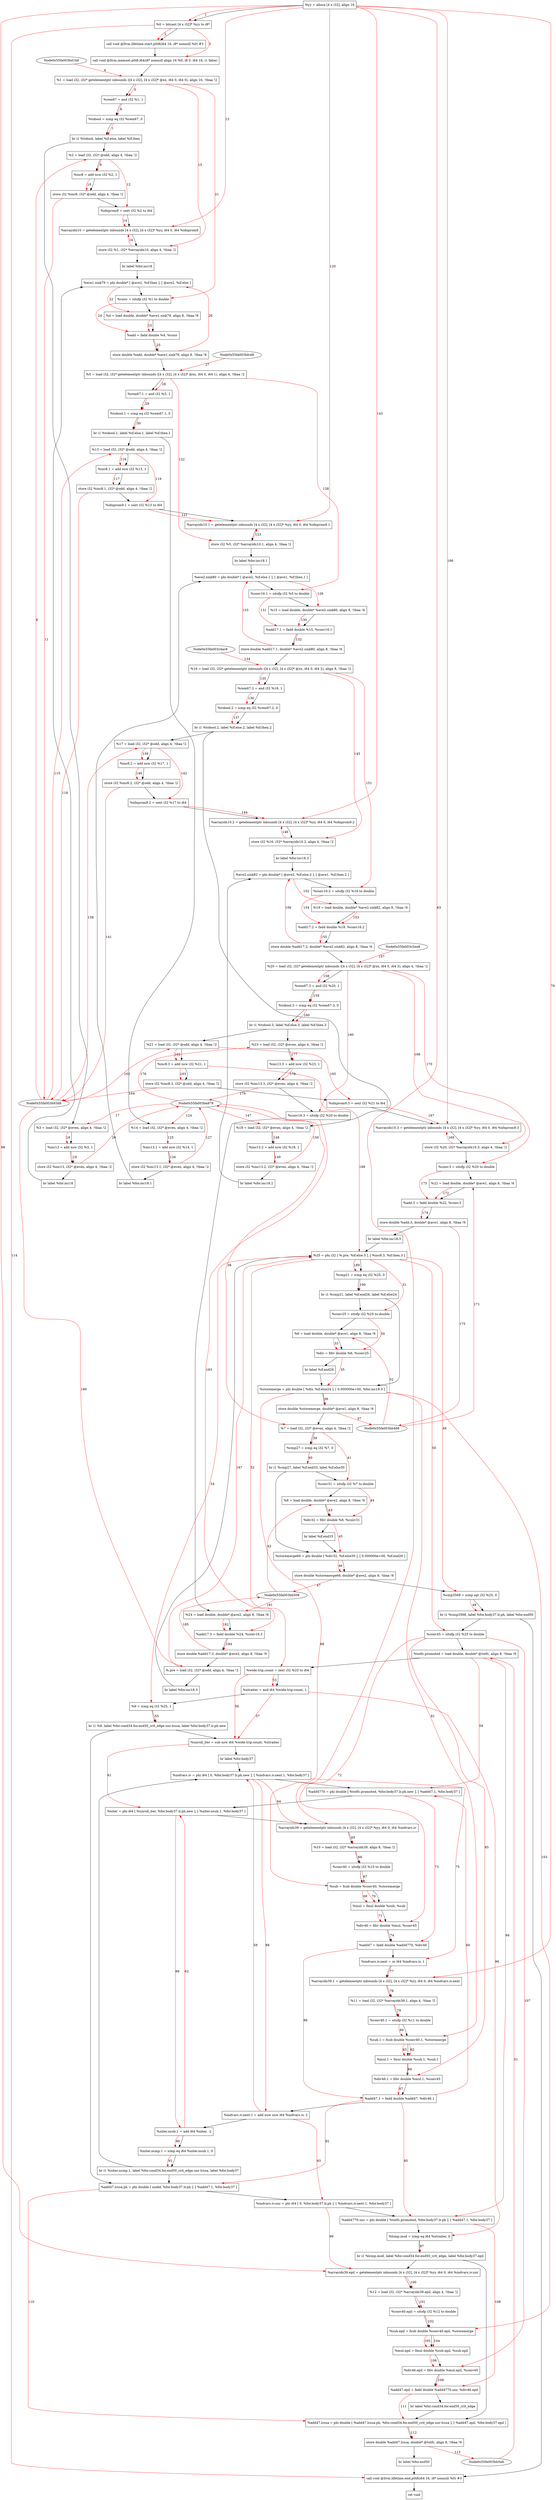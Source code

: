 digraph "CDFG for'func' function" {
	Node0x55fa003bc7c8[shape=record, label="  %yy = alloca [4 x i32], align 16"]
	Node0x55fa003bc878[shape=record, label="  %0 = bitcast [4 x i32]* %yy to i8*"]
	Node0x55fa003bccd8[shape=record, label="  call void @llvm.lifetime.start.p0i8(i64 16, i8* nonnull %0) #3"]
	Node0x55fa003bd0a8[shape=record, label="  call void @llvm.memset.p0i8.i64(i8* nonnull align 16 %0, i8 0, i64 16, i1 false)"]
	Node0x55fa003bd418[shape=record, label="  %1 = load i32, i32* getelementptr inbounds ([4 x i32], [4 x i32]* @xx, i64 0, i64 0), align 16, !tbaa !2"]
	Node0x55fa003be340[shape=record, label="  %rem67 = and i32 %1, 1"]
	Node0x55fa003be3b0[shape=record, label="  %tobool = icmp eq i32 %rem67, 0"]
	Node0x55fa0034e348[shape=record, label="  br i1 %tobool, label %if.else, label %if.then"]
	Node0x55fa003be568[shape=record, label="  %2 = load i32, i32* @odd, align 4, !tbaa !2"]
	Node0x55fa003bec20[shape=record, label="  %inc8 = add nsw i32 %2, 1"]
	Node0x55fa003bec90[shape=record, label="  store i32 %inc8, i32* @odd, align 4, !tbaa !2"]
	Node0x55fa003becf8[shape=record, label="  %idxprom9 = sext i32 %2 to i64"]
	Node0x55fa003bedb8[shape=record, label="  %arrayidx10 = getelementptr inbounds [4 x i32], [4 x i32]* %yy, i64 0, i64 %idxprom9"]
	Node0x55fa003bee70[shape=record, label="  store i32 %1, i32* %arrayidx10, align 4, !tbaa !2"]
	Node0x55fa003befb8[shape=record, label="  br label %for.inc18"]
	Node0x55fa003be498[shape=record, label="  %3 = load i32, i32* @even, align 4, !tbaa !2"]
	Node0x55fa003bf030[shape=record, label="  %inc13 = add nsw i32 %3, 1"]
	Node0x55fa003bf0c0[shape=record, label="  store i32 %inc13, i32* @even, align 4, !tbaa !2"]
	Node0x55fa003bf128[shape=record, label="  br label %for.inc18"]
	Node0x55fa003bf178[shape=record, label="  %ave1.sink79 = phi double* [ @ave1, %if.then ], [ @ave2, %if.else ]"]
	Node0x55fa003bef58[shape=record, label="  %conv = sitofp i32 %1 to double"]
	Node0x55fa003bf418[shape=record, label="  %4 = load double, double* %ave1.sink79, align 8, !tbaa !6"]
	Node0x55fa003bf580[shape=record, label="  %add = fadd double %4, %conv"]
	Node0x55fa003bf610[shape=record, label="  store double %add, double* %ave1.sink79, align 8, !tbaa !6"]
	Node0x55fa003bfd28[shape=record, label="  %5 = load i32, i32* getelementptr inbounds ([4 x i32], [4 x i32]* @xx, i64 0, i64 1), align 4, !tbaa !2"]
	Node0x55fa003bfda0[shape=record, label="  %rem67.1 = and i32 %5, 1"]
	Node0x55fa003bfe10[shape=record, label="  %tobool.1 = icmp eq i32 %rem67.1, 0"]
	Node0x55fa0034e588[shape=record, label="  br i1 %tobool.1, label %if.else.1, label %if.then.1"]
	Node0x55fa003c00d8[shape=record, label="  %conv25 = sitofp i32 %25 to double"]
	Node0x55fa003c01c8[shape=record, label="  %6 = load double, double* @ave1, align 8, !tbaa !6"]
	Node0x55fa003c0240[shape=record, label="  %div = fdiv double %6, %conv25"]
	Node0x55fa003c0398[shape=record, label="  br label %if.end26"]
	Node0x55fa003c0468[shape=record, label="  %storemerge = phi double [ %div, %if.else24 ], [ 0.000000e+00, %for.inc18.3 ]"]
	Node0x55fa003c0560[shape=record, label="  store double %storemerge, double* @ave1, align 8, !tbaa !6"]
	Node0x55fa003c05c8[shape=record, label="  %7 = load i32, i32* @even, align 4, !tbaa !2"]
	Node0x55fa003c0640[shape=record, label="  %cmp27 = icmp eq i32 %7, 0"]
	Node0x55fa003c0bc8[shape=record, label="  br i1 %cmp27, label %if.end33, label %if.else30"]
	Node0x55fa003c0b38[shape=record, label="  %conv31 = sitofp i32 %7 to double"]
	Node0x55fa003c0c48[shape=record, label="  %8 = load double, double* @ave2, align 8, !tbaa !6"]
	Node0x55fa003c0d50[shape=record, label="  %div32 = fdiv double %8, %conv31"]
	Node0x55fa003c0dc8[shape=record, label="  br label %if.end33"]
	Node0x55fa003bf508[shape=record, label="  %storemerge66 = phi double [ %div32, %if.else30 ], [ 0.000000e+00, %if.end26 ]"]
	Node0x55fa003c0ec0[shape=record, label="  store double %storemerge66, double* @ave2, align 8, !tbaa !6"]
	Node0x55fa003c0f40[shape=record, label="  %cmp3568 = icmp sgt i32 %25, 0"]
	Node0x55fa003c1168[shape=record, label="  br i1 %cmp3568, label %for.body37.lr.ph, label %for.end50"]
	Node0x55fa003c0a58[shape=record, label="  %conv45 = sitofp i32 %25 to double"]
	Node0x55fa003c1228[shape=record, label="  %totfc.promoted = load double, double* @totfc, align 8, !tbaa !6"]
	Node0x55fa003c1288[shape=record, label="  %wide.trip.count = zext i32 %25 to i64"]
	Node0x55fa003c1b70[shape=record, label="  %xtraiter = and i64 %wide.trip.count, 1"]
	Node0x55fa003c1be0[shape=record, label="  %9 = icmp eq i32 %25, 1"]
	Node0x55fa003c1f18[shape=record, label="  br i1 %9, label %for.cond34.for.end50_crit_edge.unr-lcssa, label %for.body37.lr.ph.new"]
	Node0x55fa003c1f90[shape=record, label="  %unroll_iter = sub nsw i64 %wide.trip.count, %xtraiter"]
	Node0x55fa003c2068[shape=record, label="  br label %for.body37"]
	Node0x55fa003c2118[shape=record, label="  %indvars.iv = phi i64 [ 0, %for.body37.lr.ph.new ], [ %indvars.iv.next.1, %for.body37 ]"]
	Node0x55fa003c2298[shape=record, label="  %add4770 = phi double [ %totfc.promoted, %for.body37.lr.ph.new ], [ %add47.1, %for.body37 ]"]
	Node0x55fa003c23e8[shape=record, label="  %niter = phi i64 [ %unroll_iter, %for.body37.lr.ph.new ], [ %niter.nsub.1, %for.body37 ]"]
	Node0x55fa003c24e8[shape=record, label="  %arrayidx39 = getelementptr inbounds [4 x i32], [4 x i32]* %yy, i64 0, i64 %indvars.iv"]
	Node0x55fa003c2588[shape=record, label="  %10 = load i32, i32* %arrayidx39, align 8, !tbaa !2"]
	Node0x55fa003c25e8[shape=record, label="  %conv40 = sitofp i32 %10 to double"]
	Node0x55fa003c2680[shape=record, label="  %sub = fsub double %conv40, %storemerge"]
	Node0x55fa003c2710[shape=record, label="  %mul = fmul double %sub, %sub"]
	Node0x55fa003c27a0[shape=record, label="  %div46 = fdiv double %mul, %conv45"]
	Node0x55fa003c2e50[shape=record, label="  %add47 = fadd double %add4770, %div46"]
	Node0x55fa003c2ee0[shape=record, label="  %indvars.iv.next = or i64 %indvars.iv, 1"]
	Node0x55fa003c2fc8[shape=record, label="  %arrayidx39.1 = getelementptr inbounds [4 x i32], [4 x i32]* %yy, i64 0, i64 %indvars.iv.next"]
	Node0x55fa003c3038[shape=record, label="  %11 = load i32, i32* %arrayidx39.1, align 4, !tbaa !2"]
	Node0x55fa003c3098[shape=record, label="  %conv40.1 = sitofp i32 %11 to double"]
	Node0x55fa003c3140[shape=record, label="  %sub.1 = fsub double %conv40.1, %storemerge"]
	Node0x55fa003c31d0[shape=record, label="  %mul.1 = fmul double %sub.1, %sub.1"]
	Node0x55fa003c3260[shape=record, label="  %div46.1 = fdiv double %mul.1, %conv45"]
	Node0x55fa003c32f0[shape=record, label="  %add47.1 = fadd double %add47, %div46.1"]
	Node0x55fa003c3390[shape=record, label="  %indvars.iv.next.1 = add nuw nsw i64 %indvars.iv, 2"]
	Node0x55fa003c3400[shape=record, label="  %niter.nsub.1 = add i64 %niter, -2"]
	Node0x55fa003c3470[shape=record, label="  %niter.ncmp.1 = icmp eq i64 %niter.nsub.1, 0"]
	Node0x55fa003c3538[shape=record, label="  br i1 %niter.ncmp.1, label %for.cond34.for.end50_crit_edge.unr-lcssa, label %for.body37"]
	Node0x55fa003c35b8[shape=record, label="  %add47.lcssa.ph = phi double [ undef, %for.body37.lr.ph ], [ %add47.1, %for.body37 ]"]
	Node0x55fa003c3688[shape=record, label="  %indvars.iv.unr = phi i64 [ 0, %for.body37.lr.ph ], [ %indvars.iv.next.1, %for.body37 ]"]
	Node0x55fa003c3758[shape=record, label="  %add4770.unr = phi double [ %totfc.promoted, %for.body37.lr.ph ], [ %add47.1, %for.body37 ]"]
	Node0x55fa003c3820[shape=record, label="  %lcmp.mod = icmp eq i64 %xtraiter, 0"]
	Node0x55fa003c39a8[shape=record, label="  br i1 %lcmp.mod, label %for.cond34.for.end50_crit_edge, label %for.body37.epil"]
	Node0x55fa003c3a68[shape=record, label="  %arrayidx39.epil = getelementptr inbounds [4 x i32], [4 x i32]* %yy, i64 0, i64 %indvars.iv.unr"]
	Node0x55fa003c2398[shape=record, label="  %12 = load i32, i32* %arrayidx39.epil, align 4, !tbaa !2"]
	Node0x55fa003c1e68[shape=record, label="  %conv40.epil = sitofp i32 %12 to double"]
	Node0x55fa003c3b20[shape=record, label="  %sub.epil = fsub double %conv40.epil, %storemerge"]
	Node0x55fa003c3bc0[shape=record, label="  %mul.epil = fmul double %sub.epil, %sub.epil"]
	Node0x55fa003c3c60[shape=record, label="  %div46.epil = fdiv double %mul.epil, %conv45"]
	Node0x55fa003c3d00[shape=record, label="  %add47.epil = fadd double %add4770.unr, %div46.epil"]
	Node0x55fa003c2248[shape=record, label="  br label %for.cond34.for.end50_crit_edge"]
	Node0x55fa003c3dd8[shape=record, label="  %add47.lcssa = phi double [ %add47.lcssa.ph, %for.cond34.for.end50_crit_edge.unr-lcssa ], [ %add47.epil, %for.body37.epil ]"]
	Node0x55fa003c3ea0[shape=record, label="  store double %add47.lcssa, double* @totfc, align 8, !tbaa !6"]
	Node0x55fa003c1d18[shape=record, label="  br label %for.end50"]
	Node0x55fa003c41f8[shape=record, label="  call void @llvm.lifetime.end.p0i8(i64 16, i8* nonnull %0) #3"]
	Node0x55fa003c1c20[shape=record, label="  ret void"]
	Node0x55fa003bfff8[shape=record, label="  %13 = load i32, i32* @odd, align 4, !tbaa !2"]
	Node0x55fa003c42d0[shape=record, label="  %inc8.1 = add nsw i32 %13, 1"]
	Node0x55fa003c4340[shape=record, label="  store i32 %inc8.1, i32* @odd, align 4, !tbaa !2"]
	Node0x55fa003c43a8[shape=record, label="  %idxprom9.1 = sext i32 %13 to i64"]
	Node0x55fa003c4438[shape=record, label="  %arrayidx10.1 = getelementptr inbounds [4 x i32], [4 x i32]* %yy, i64 0, i64 %idxprom9.1"]
	Node0x55fa003c44f0[shape=record, label="  store i32 %5, i32* %arrayidx10.1, align 4, !tbaa !2"]
	Node0x55fa003c4638[shape=record, label="  br label %for.inc18.1"]
	Node0x55fa003bff18[shape=record, label="  %14 = load i32, i32* @even, align 4, !tbaa !2"]
	Node0x55fa003c46b0[shape=record, label="  %inc13.1 = add nsw i32 %14, 1"]
	Node0x55fa003c4740[shape=record, label="  store i32 %inc13.1, i32* @even, align 4, !tbaa !2"]
	Node0x55fa003c47a8[shape=record, label="  br label %for.inc18.1"]
	Node0x55fa003c47f8[shape=record, label="  %ave2.sink80 = phi double* [ @ave2, %if.else.1 ], [ @ave1, %if.then.1 ]"]
	Node0x55fa003c45d8[shape=record, label="  %conv16.1 = sitofp i32 %5 to double"]
	Node0x55fa003c4908[shape=record, label="  %15 = load double, double* %ave2.sink80, align 8, !tbaa !6"]
	Node0x55fa003c4980[shape=record, label="  %add17.1 = fadd double %15, %conv16.1"]
	Node0x55fa003c4a10[shape=record, label="  store double %add17.1, double* %ave2.sink80, align 8, !tbaa !6"]
	Node0x55fa003c4b18[shape=record, label="  %16 = load i32, i32* getelementptr inbounds ([4 x i32], [4 x i32]* @xx, i64 0, i64 2), align 8, !tbaa !2"]
	Node0x55fa003c4b90[shape=record, label="  %rem67.2 = and i32 %16, 1"]
	Node0x55fa003c4c00[shape=record, label="  %tobool.2 = icmp eq i32 %rem67.2, 0"]
	Node0x55fa003c0cd8[shape=record, label="  br i1 %tobool.2, label %if.else.2, label %if.then.2"]
	Node0x55fa003c1478[shape=record, label="  %17 = load i32, i32* @odd, align 4, !tbaa !2"]
	Node0x55fa003c14f0[shape=record, label="  %inc8.2 = add nsw i32 %17, 1"]
	Node0x55fa003c1580[shape=record, label="  store i32 %inc8.2, i32* @odd, align 4, !tbaa !2"]
	Node0x55fa003c15e8[shape=record, label="  %idxprom9.2 = sext i32 %17 to i64"]
	Node0x55fa003c16a8[shape=record, label="  %arrayidx10.2 = getelementptr inbounds [4 x i32], [4 x i32]* %yy, i64 0, i64 %idxprom9.2"]
	Node0x55fa003c1760[shape=record, label="  store i32 %16, i32* %arrayidx10.2, align 4, !tbaa !2"]
	Node0x55fa003c18a8[shape=record, label="  br label %for.inc18.2"]
	Node0x55fa003c1398[shape=record, label="  %18 = load i32, i32* @even, align 4, !tbaa !2"]
	Node0x55fa003c1920[shape=record, label="  %inc13.2 = add nsw i32 %18, 1"]
	Node0x55fa003c19b0[shape=record, label="  store i32 %inc13.2, i32* @even, align 4, !tbaa !2"]
	Node0x55fa003c1a18[shape=record, label="  br label %for.inc18.2"]
	Node0x55fa003c1a68[shape=record, label="  %ave2.sink82 = phi double* [ @ave2, %if.else.2 ], [ @ave1, %if.then.2 ]"]
	Node0x55fa003c1848[shape=record, label="  %conv16.2 = sitofp i32 %16 to double"]
	Node0x55fa003c5cf8[shape=record, label="  %19 = load double, double* %ave2.sink82, align 8, !tbaa !6"]
	Node0x55fa003c5d70[shape=record, label="  %add17.2 = fadd double %19, %conv16.2"]
	Node0x55fa003c5e00[shape=record, label="  store double %add17.2, double* %ave2.sink82, align 8, !tbaa !6"]
	Node0x55fa003c5f38[shape=record, label="  %20 = load i32, i32* getelementptr inbounds ([4 x i32], [4 x i32]* @xx, i64 0, i64 3), align 4, !tbaa !2"]
	Node0x55fa003c5fb0[shape=record, label="  %rem67.3 = and i32 %20, 1"]
	Node0x55fa003c6020[shape=record, label="  %tobool.3 = icmp eq i32 %rem67.3, 0"]
	Node0x55fa003c28a8[shape=record, label="  br i1 %tobool.3, label %if.else.3, label %if.then.3"]
	Node0x55fa003c2818[shape=record, label="  %21 = load i32, i32* @odd, align 4, !tbaa !2"]
	Node0x55fa003c2920[shape=record, label="  %inc8.3 = add nsw i32 %21, 1"]
	Node0x55fa003c29b0[shape=record, label="  store i32 %inc8.3, i32* @odd, align 4, !tbaa !2"]
	Node0x55fa003c2a18[shape=record, label="  %idxprom9.3 = sext i32 %21 to i64"]
	Node0x55fa003c2ad8[shape=record, label="  %arrayidx10.3 = getelementptr inbounds [4 x i32], [4 x i32]* %yy, i64 0, i64 %idxprom9.3"]
	Node0x55fa003c2b90[shape=record, label="  store i32 %20, i32* %arrayidx10.3, align 4, !tbaa !2"]
	Node0x55fa003c2bf8[shape=record, label="  %conv.3 = sitofp i32 %20 to double"]
	Node0x55fa003c2c78[shape=record, label="  %22 = load double, double* @ave1, align 8, !tbaa !6"]
	Node0x55fa003c2cf0[shape=record, label="  %add.3 = fadd double %22, %conv.3"]
	Node0x55fa003c2d80[shape=record, label="  store double %add.3, double* @ave1, align 8, !tbaa !6"]
	Node0x55fa003c6e28[shape=record, label="  br label %for.inc18.3"]
	Node0x55fa003c6128[shape=record, label="  %23 = load i32, i32* @even, align 4, !tbaa !2"]
	Node0x55fa003c6ea0[shape=record, label="  %inc13.3 = add nsw i32 %23, 1"]
	Node0x55fa003c6f10[shape=record, label="  store i32 %inc13.3, i32* @even, align 4, !tbaa !2"]
	Node0x55fa003c6f78[shape=record, label="  %conv16.3 = sitofp i32 %20 to double"]
	Node0x55fa003c6fd8[shape=record, label="  %24 = load double, double* @ave2, align 8, !tbaa !6"]
	Node0x55fa003c7050[shape=record, label="  %add17.3 = fadd double %24, %conv16.3"]
	Node0x55fa003c70e0[shape=record, label="  store double %add17.3, double* @ave2, align 8, !tbaa !6"]
	Node0x55fa003c7148[shape=record, label="  %.pre = load i32, i32* @odd, align 4, !tbaa !2"]
	Node0x55fa003c71c8[shape=record, label="  br label %for.inc18.3"]
	Node0x55fa003c7218[shape=record, label="  %25 = phi i32 [ %.pre, %if.else.3 ], [ %inc8.3, %if.then.3 ]"]
	Node0x55fa003c72e0[shape=record, label="  %cmp21 = icmp eq i32 %25, 0"]
	Node0x55fa003c7388[shape=record, label="  br i1 %cmp21, label %if.end26, label %if.else24"]
	Node0x55fa003bc7c8 -> Node0x55fa003bc878
	Node0x55fa003bc878 -> Node0x55fa003bccd8
	Node0x55fa003bccd8 -> Node0x55fa003bd0a8
	Node0x55fa003bd0a8 -> Node0x55fa003bd418
	Node0x55fa003bd418 -> Node0x55fa003be340
	Node0x55fa003be340 -> Node0x55fa003be3b0
	Node0x55fa003be3b0 -> Node0x55fa0034e348
	Node0x55fa0034e348 -> Node0x55fa003be498
	Node0x55fa0034e348 -> Node0x55fa003be568
	Node0x55fa003be568 -> Node0x55fa003bec20
	Node0x55fa003bec20 -> Node0x55fa003bec90
	Node0x55fa003bec90 -> Node0x55fa003becf8
	Node0x55fa003becf8 -> Node0x55fa003bedb8
	Node0x55fa003bedb8 -> Node0x55fa003bee70
	Node0x55fa003bee70 -> Node0x55fa003befb8
	Node0x55fa003befb8 -> Node0x55fa003bf178
	Node0x55fa003be498 -> Node0x55fa003bf030
	Node0x55fa003bf030 -> Node0x55fa003bf0c0
	Node0x55fa003bf0c0 -> Node0x55fa003bf128
	Node0x55fa003bf128 -> Node0x55fa003bf178
	Node0x55fa003bf178 -> Node0x55fa003bef58
	Node0x55fa003bef58 -> Node0x55fa003bf418
	Node0x55fa003bf418 -> Node0x55fa003bf580
	Node0x55fa003bf580 -> Node0x55fa003bf610
	Node0x55fa003bf610 -> Node0x55fa003bfd28
	Node0x55fa003bfd28 -> Node0x55fa003bfda0
	Node0x55fa003bfda0 -> Node0x55fa003bfe10
	Node0x55fa003bfe10 -> Node0x55fa0034e588
	Node0x55fa0034e588 -> Node0x55fa003bff18
	Node0x55fa0034e588 -> Node0x55fa003bfff8
	Node0x55fa003c00d8 -> Node0x55fa003c01c8
	Node0x55fa003c01c8 -> Node0x55fa003c0240
	Node0x55fa003c0240 -> Node0x55fa003c0398
	Node0x55fa003c0398 -> Node0x55fa003c0468
	Node0x55fa003c0468 -> Node0x55fa003c0560
	Node0x55fa003c0560 -> Node0x55fa003c05c8
	Node0x55fa003c05c8 -> Node0x55fa003c0640
	Node0x55fa003c0640 -> Node0x55fa003c0bc8
	Node0x55fa003c0bc8 -> Node0x55fa003bf508
	Node0x55fa003c0bc8 -> Node0x55fa003c0b38
	Node0x55fa003c0b38 -> Node0x55fa003c0c48
	Node0x55fa003c0c48 -> Node0x55fa003c0d50
	Node0x55fa003c0d50 -> Node0x55fa003c0dc8
	Node0x55fa003c0dc8 -> Node0x55fa003bf508
	Node0x55fa003bf508 -> Node0x55fa003c0ec0
	Node0x55fa003c0ec0 -> Node0x55fa003c0f40
	Node0x55fa003c0f40 -> Node0x55fa003c1168
	Node0x55fa003c1168 -> Node0x55fa003c0a58
	Node0x55fa003c1168 -> Node0x55fa003c41f8
	Node0x55fa003c0a58 -> Node0x55fa003c1228
	Node0x55fa003c1228 -> Node0x55fa003c1288
	Node0x55fa003c1288 -> Node0x55fa003c1b70
	Node0x55fa003c1b70 -> Node0x55fa003c1be0
	Node0x55fa003c1be0 -> Node0x55fa003c1f18
	Node0x55fa003c1f18 -> Node0x55fa003c35b8
	Node0x55fa003c1f18 -> Node0x55fa003c1f90
	Node0x55fa003c1f90 -> Node0x55fa003c2068
	Node0x55fa003c2068 -> Node0x55fa003c2118
	Node0x55fa003c2118 -> Node0x55fa003c2298
	Node0x55fa003c2298 -> Node0x55fa003c23e8
	Node0x55fa003c23e8 -> Node0x55fa003c24e8
	Node0x55fa003c24e8 -> Node0x55fa003c2588
	Node0x55fa003c2588 -> Node0x55fa003c25e8
	Node0x55fa003c25e8 -> Node0x55fa003c2680
	Node0x55fa003c2680 -> Node0x55fa003c2710
	Node0x55fa003c2710 -> Node0x55fa003c27a0
	Node0x55fa003c27a0 -> Node0x55fa003c2e50
	Node0x55fa003c2e50 -> Node0x55fa003c2ee0
	Node0x55fa003c2ee0 -> Node0x55fa003c2fc8
	Node0x55fa003c2fc8 -> Node0x55fa003c3038
	Node0x55fa003c3038 -> Node0x55fa003c3098
	Node0x55fa003c3098 -> Node0x55fa003c3140
	Node0x55fa003c3140 -> Node0x55fa003c31d0
	Node0x55fa003c31d0 -> Node0x55fa003c3260
	Node0x55fa003c3260 -> Node0x55fa003c32f0
	Node0x55fa003c32f0 -> Node0x55fa003c3390
	Node0x55fa003c3390 -> Node0x55fa003c3400
	Node0x55fa003c3400 -> Node0x55fa003c3470
	Node0x55fa003c3470 -> Node0x55fa003c3538
	Node0x55fa003c3538 -> Node0x55fa003c35b8
	Node0x55fa003c3538 -> Node0x55fa003c2118
	Node0x55fa003c35b8 -> Node0x55fa003c3688
	Node0x55fa003c3688 -> Node0x55fa003c3758
	Node0x55fa003c3758 -> Node0x55fa003c3820
	Node0x55fa003c3820 -> Node0x55fa003c39a8
	Node0x55fa003c39a8 -> Node0x55fa003c3dd8
	Node0x55fa003c39a8 -> Node0x55fa003c3a68
	Node0x55fa003c3a68 -> Node0x55fa003c2398
	Node0x55fa003c2398 -> Node0x55fa003c1e68
	Node0x55fa003c1e68 -> Node0x55fa003c3b20
	Node0x55fa003c3b20 -> Node0x55fa003c3bc0
	Node0x55fa003c3bc0 -> Node0x55fa003c3c60
	Node0x55fa003c3c60 -> Node0x55fa003c3d00
	Node0x55fa003c3d00 -> Node0x55fa003c2248
	Node0x55fa003c2248 -> Node0x55fa003c3dd8
	Node0x55fa003c3dd8 -> Node0x55fa003c3ea0
	Node0x55fa003c3ea0 -> Node0x55fa003c1d18
	Node0x55fa003c1d18 -> Node0x55fa003c41f8
	Node0x55fa003c41f8 -> Node0x55fa003c1c20
	Node0x55fa003bfff8 -> Node0x55fa003c42d0
	Node0x55fa003c42d0 -> Node0x55fa003c4340
	Node0x55fa003c4340 -> Node0x55fa003c43a8
	Node0x55fa003c43a8 -> Node0x55fa003c4438
	Node0x55fa003c4438 -> Node0x55fa003c44f0
	Node0x55fa003c44f0 -> Node0x55fa003c4638
	Node0x55fa003c4638 -> Node0x55fa003c47f8
	Node0x55fa003bff18 -> Node0x55fa003c46b0
	Node0x55fa003c46b0 -> Node0x55fa003c4740
	Node0x55fa003c4740 -> Node0x55fa003c47a8
	Node0x55fa003c47a8 -> Node0x55fa003c47f8
	Node0x55fa003c47f8 -> Node0x55fa003c45d8
	Node0x55fa003c45d8 -> Node0x55fa003c4908
	Node0x55fa003c4908 -> Node0x55fa003c4980
	Node0x55fa003c4980 -> Node0x55fa003c4a10
	Node0x55fa003c4a10 -> Node0x55fa003c4b18
	Node0x55fa003c4b18 -> Node0x55fa003c4b90
	Node0x55fa003c4b90 -> Node0x55fa003c4c00
	Node0x55fa003c4c00 -> Node0x55fa003c0cd8
	Node0x55fa003c0cd8 -> Node0x55fa003c1398
	Node0x55fa003c0cd8 -> Node0x55fa003c1478
	Node0x55fa003c1478 -> Node0x55fa003c14f0
	Node0x55fa003c14f0 -> Node0x55fa003c1580
	Node0x55fa003c1580 -> Node0x55fa003c15e8
	Node0x55fa003c15e8 -> Node0x55fa003c16a8
	Node0x55fa003c16a8 -> Node0x55fa003c1760
	Node0x55fa003c1760 -> Node0x55fa003c18a8
	Node0x55fa003c18a8 -> Node0x55fa003c1a68
	Node0x55fa003c1398 -> Node0x55fa003c1920
	Node0x55fa003c1920 -> Node0x55fa003c19b0
	Node0x55fa003c19b0 -> Node0x55fa003c1a18
	Node0x55fa003c1a18 -> Node0x55fa003c1a68
	Node0x55fa003c1a68 -> Node0x55fa003c1848
	Node0x55fa003c1848 -> Node0x55fa003c5cf8
	Node0x55fa003c5cf8 -> Node0x55fa003c5d70
	Node0x55fa003c5d70 -> Node0x55fa003c5e00
	Node0x55fa003c5e00 -> Node0x55fa003c5f38
	Node0x55fa003c5f38 -> Node0x55fa003c5fb0
	Node0x55fa003c5fb0 -> Node0x55fa003c6020
	Node0x55fa003c6020 -> Node0x55fa003c28a8
	Node0x55fa003c28a8 -> Node0x55fa003c6128
	Node0x55fa003c28a8 -> Node0x55fa003c2818
	Node0x55fa003c2818 -> Node0x55fa003c2920
	Node0x55fa003c2920 -> Node0x55fa003c29b0
	Node0x55fa003c29b0 -> Node0x55fa003c2a18
	Node0x55fa003c2a18 -> Node0x55fa003c2ad8
	Node0x55fa003c2ad8 -> Node0x55fa003c2b90
	Node0x55fa003c2b90 -> Node0x55fa003c2bf8
	Node0x55fa003c2bf8 -> Node0x55fa003c2c78
	Node0x55fa003c2c78 -> Node0x55fa003c2cf0
	Node0x55fa003c2cf0 -> Node0x55fa003c2d80
	Node0x55fa003c2d80 -> Node0x55fa003c6e28
	Node0x55fa003c6e28 -> Node0x55fa003c7218
	Node0x55fa003c6128 -> Node0x55fa003c6ea0
	Node0x55fa003c6ea0 -> Node0x55fa003c6f10
	Node0x55fa003c6f10 -> Node0x55fa003c6f78
	Node0x55fa003c6f78 -> Node0x55fa003c6fd8
	Node0x55fa003c6fd8 -> Node0x55fa003c7050
	Node0x55fa003c7050 -> Node0x55fa003c70e0
	Node0x55fa003c70e0 -> Node0x55fa003c7148
	Node0x55fa003c7148 -> Node0x55fa003c71c8
	Node0x55fa003c71c8 -> Node0x55fa003c7218
	Node0x55fa003c7218 -> Node0x55fa003c72e0
	Node0x55fa003c72e0 -> Node0x55fa003c7388
	Node0x55fa003c7388 -> Node0x55fa003c0468
	Node0x55fa003c7388 -> Node0x55fa003c00d8
edge [color=red]
	Node0x55fa003bc7c8 -> Node0x55fa003bc878[label="1"]
	Node0x55fa003bc878 -> Node0x55fa003bccd8[label="2"]
	Node0x55fa003bc878 -> Node0x55fa003bd0a8[label="3"]
	Node0x55fa003bd1b8 -> Node0x55fa003bd418[label="4"]
	Node0x55fa003bd418 -> Node0x55fa003be340[label="5"]
	Node0x55fa003be340 -> Node0x55fa003be3b0[label="6"]
	Node0x55fa003be3b0 -> Node0x55fa0034e348[label="7"]
	Node0x55fa003b93d8 -> Node0x55fa003be568[label="8"]
	Node0x55fa003be568 -> Node0x55fa003bec20[label="9"]
	Node0x55fa003bec20 -> Node0x55fa003bec90[label="10"]
	Node0x55fa003bec90 -> Node0x55fa003b93d8[label="11"]
	Node0x55fa003be568 -> Node0x55fa003becf8[label="12"]
	Node0x55fa003bc7c8 -> Node0x55fa003bedb8[label="13"]
	Node0x55fa003becf8 -> Node0x55fa003bedb8[label="14"]
	Node0x55fa003bd418 -> Node0x55fa003bee70[label="15"]
	Node0x55fa003bee70 -> Node0x55fa003bedb8[label="16"]
	Node0x55fa003ba978 -> Node0x55fa003be498[label="17"]
	Node0x55fa003be498 -> Node0x55fa003bf030[label="18"]
	Node0x55fa003bf030 -> Node0x55fa003bf0c0[label="19"]
	Node0x55fa003bf0c0 -> Node0x55fa003ba978[label="20"]
	Node0x55fa003bd418 -> Node0x55fa003bef58[label="21"]
	Node0x55fa003bf178 -> Node0x55fa003bf418[label="22"]
	Node0x55fa003bf418 -> Node0x55fa003bf580[label="23"]
	Node0x55fa003bef58 -> Node0x55fa003bf580[label="24"]
	Node0x55fa003bf580 -> Node0x55fa003bf610[label="25"]
	Node0x55fa003bf610 -> Node0x55fa003bf178[label="26"]
	Node0x55fa003bfcd8 -> Node0x55fa003bfd28[label="27"]
	Node0x55fa003bfd28 -> Node0x55fa003bfda0[label="28"]
	Node0x55fa003bfda0 -> Node0x55fa003bfe10[label="29"]
	Node0x55fa003bfe10 -> Node0x55fa0034e588[label="30"]
	Node0x55fa003c7218 -> Node0x55fa003c00d8[label="31"]
	Node0x55fa003bb468 -> Node0x55fa003c01c8[label="32"]
	Node0x55fa003c01c8 -> Node0x55fa003c0240[label="33"]
	Node0x55fa003c00d8 -> Node0x55fa003c0240[label="34"]
	Node0x55fa003c0240 -> Node0x55fa003c0468[label="35"]
	Node0x55fa003c0468 -> Node0x55fa003c0560[label="36"]
	Node0x55fa003c0560 -> Node0x55fa003bb468[label="37"]
	Node0x55fa003ba978 -> Node0x55fa003c05c8[label="38"]
	Node0x55fa003c05c8 -> Node0x55fa003c0640[label="39"]
	Node0x55fa003c0640 -> Node0x55fa003c0bc8[label="40"]
	Node0x55fa003c05c8 -> Node0x55fa003c0b38[label="41"]
	Node0x55fa003bb508 -> Node0x55fa003c0c48[label="42"]
	Node0x55fa003c0c48 -> Node0x55fa003c0d50[label="43"]
	Node0x55fa003c0b38 -> Node0x55fa003c0d50[label="44"]
	Node0x55fa003c0d50 -> Node0x55fa003bf508[label="45"]
	Node0x55fa003bf508 -> Node0x55fa003c0ec0[label="46"]
	Node0x55fa003c0ec0 -> Node0x55fa003bb508[label="47"]
	Node0x55fa003c7218 -> Node0x55fa003c0f40[label="48"]
	Node0x55fa003c0f40 -> Node0x55fa003c1168[label="49"]
	Node0x55fa003c7218 -> Node0x55fa003c0a58[label="50"]
	Node0x55fa003bb5a8 -> Node0x55fa003c1228[label="51"]
	Node0x55fa003c7218 -> Node0x55fa003c1288[label="52"]
	Node0x55fa003c1288 -> Node0x55fa003c1b70[label="53"]
	Node0x55fa003c7218 -> Node0x55fa003c1be0[label="54"]
	Node0x55fa003c1be0 -> Node0x55fa003c1f18[label="55"]
	Node0x55fa003c1288 -> Node0x55fa003c1f90[label="56"]
	Node0x55fa003c1b70 -> Node0x55fa003c1f90[label="57"]
	Node0x55fa003c3390 -> Node0x55fa003c2118[label="58"]
	Node0x55fa003c1228 -> Node0x55fa003c2298[label="59"]
	Node0x55fa003c32f0 -> Node0x55fa003c2298[label="60"]
	Node0x55fa003c1f90 -> Node0x55fa003c23e8[label="61"]
	Node0x55fa003c3400 -> Node0x55fa003c23e8[label="62"]
	Node0x55fa003bc7c8 -> Node0x55fa003c24e8[label="63"]
	Node0x55fa003c2118 -> Node0x55fa003c24e8[label="64"]
	Node0x55fa003c24e8 -> Node0x55fa003c2588[label="65"]
	Node0x55fa003c2588 -> Node0x55fa003c25e8[label="66"]
	Node0x55fa003c25e8 -> Node0x55fa003c2680[label="67"]
	Node0x55fa003c0468 -> Node0x55fa003c2680[label="68"]
	Node0x55fa003c2680 -> Node0x55fa003c2710[label="69"]
	Node0x55fa003c2680 -> Node0x55fa003c2710[label="70"]
	Node0x55fa003c2710 -> Node0x55fa003c27a0[label="71"]
	Node0x55fa003c0a58 -> Node0x55fa003c27a0[label="72"]
	Node0x55fa003c2298 -> Node0x55fa003c2e50[label="73"]
	Node0x55fa003c27a0 -> Node0x55fa003c2e50[label="74"]
	Node0x55fa003c2118 -> Node0x55fa003c2ee0[label="75"]
	Node0x55fa003bc7c8 -> Node0x55fa003c2fc8[label="76"]
	Node0x55fa003c2ee0 -> Node0x55fa003c2fc8[label="77"]
	Node0x55fa003c2fc8 -> Node0x55fa003c3038[label="78"]
	Node0x55fa003c3038 -> Node0x55fa003c3098[label="79"]
	Node0x55fa003c3098 -> Node0x55fa003c3140[label="80"]
	Node0x55fa003c0468 -> Node0x55fa003c3140[label="81"]
	Node0x55fa003c3140 -> Node0x55fa003c31d0[label="82"]
	Node0x55fa003c3140 -> Node0x55fa003c31d0[label="83"]
	Node0x55fa003c31d0 -> Node0x55fa003c3260[label="84"]
	Node0x55fa003c0a58 -> Node0x55fa003c3260[label="85"]
	Node0x55fa003c2e50 -> Node0x55fa003c32f0[label="86"]
	Node0x55fa003c3260 -> Node0x55fa003c32f0[label="87"]
	Node0x55fa003c2118 -> Node0x55fa003c3390[label="88"]
	Node0x55fa003c23e8 -> Node0x55fa003c3400[label="89"]
	Node0x55fa003c3400 -> Node0x55fa003c3470[label="90"]
	Node0x55fa003c3470 -> Node0x55fa003c3538[label="91"]
	Node0x55fa003c32f0 -> Node0x55fa003c35b8[label="92"]
	Node0x55fa003c3390 -> Node0x55fa003c3688[label="93"]
	Node0x55fa003c1228 -> Node0x55fa003c3758[label="94"]
	Node0x55fa003c32f0 -> Node0x55fa003c3758[label="95"]
	Node0x55fa003c1b70 -> Node0x55fa003c3820[label="96"]
	Node0x55fa003c3820 -> Node0x55fa003c39a8[label="97"]
	Node0x55fa003bc7c8 -> Node0x55fa003c3a68[label="98"]
	Node0x55fa003c3688 -> Node0x55fa003c3a68[label="99"]
	Node0x55fa003c3a68 -> Node0x55fa003c2398[label="100"]
	Node0x55fa003c2398 -> Node0x55fa003c1e68[label="101"]
	Node0x55fa003c1e68 -> Node0x55fa003c3b20[label="102"]
	Node0x55fa003c0468 -> Node0x55fa003c3b20[label="103"]
	Node0x55fa003c3b20 -> Node0x55fa003c3bc0[label="104"]
	Node0x55fa003c3b20 -> Node0x55fa003c3bc0[label="105"]
	Node0x55fa003c3bc0 -> Node0x55fa003c3c60[label="106"]
	Node0x55fa003c0a58 -> Node0x55fa003c3c60[label="107"]
	Node0x55fa003c3758 -> Node0x55fa003c3d00[label="108"]
	Node0x55fa003c3c60 -> Node0x55fa003c3d00[label="109"]
	Node0x55fa003c35b8 -> Node0x55fa003c3dd8[label="110"]
	Node0x55fa003c3d00 -> Node0x55fa003c3dd8[label="111"]
	Node0x55fa003c3dd8 -> Node0x55fa003c3ea0[label="112"]
	Node0x55fa003c3ea0 -> Node0x55fa003bb5a8[label="113"]
	Node0x55fa003bc878 -> Node0x55fa003c41f8[label="114"]
	Node0x55fa003b93d8 -> Node0x55fa003bfff8[label="115"]
	Node0x55fa003bfff8 -> Node0x55fa003c42d0[label="116"]
	Node0x55fa003c42d0 -> Node0x55fa003c4340[label="117"]
	Node0x55fa003c4340 -> Node0x55fa003b93d8[label="118"]
	Node0x55fa003bfff8 -> Node0x55fa003c43a8[label="119"]
	Node0x55fa003bc7c8 -> Node0x55fa003c4438[label="120"]
	Node0x55fa003c43a8 -> Node0x55fa003c4438[label="121"]
	Node0x55fa003bfd28 -> Node0x55fa003c44f0[label="122"]
	Node0x55fa003c44f0 -> Node0x55fa003c4438[label="123"]
	Node0x55fa003ba978 -> Node0x55fa003bff18[label="124"]
	Node0x55fa003bff18 -> Node0x55fa003c46b0[label="125"]
	Node0x55fa003c46b0 -> Node0x55fa003c4740[label="126"]
	Node0x55fa003c4740 -> Node0x55fa003ba978[label="127"]
	Node0x55fa003bfd28 -> Node0x55fa003c45d8[label="128"]
	Node0x55fa003c47f8 -> Node0x55fa003c4908[label="129"]
	Node0x55fa003c4908 -> Node0x55fa003c4980[label="130"]
	Node0x55fa003c45d8 -> Node0x55fa003c4980[label="131"]
	Node0x55fa003c4980 -> Node0x55fa003c4a10[label="132"]
	Node0x55fa003c4a10 -> Node0x55fa003c47f8[label="133"]
	Node0x55fa003c4ac8 -> Node0x55fa003c4b18[label="134"]
	Node0x55fa003c4b18 -> Node0x55fa003c4b90[label="135"]
	Node0x55fa003c4b90 -> Node0x55fa003c4c00[label="136"]
	Node0x55fa003c4c00 -> Node0x55fa003c0cd8[label="137"]
	Node0x55fa003b93d8 -> Node0x55fa003c1478[label="138"]
	Node0x55fa003c1478 -> Node0x55fa003c14f0[label="139"]
	Node0x55fa003c14f0 -> Node0x55fa003c1580[label="140"]
	Node0x55fa003c1580 -> Node0x55fa003b93d8[label="141"]
	Node0x55fa003c1478 -> Node0x55fa003c15e8[label="142"]
	Node0x55fa003bc7c8 -> Node0x55fa003c16a8[label="143"]
	Node0x55fa003c15e8 -> Node0x55fa003c16a8[label="144"]
	Node0x55fa003c4b18 -> Node0x55fa003c1760[label="145"]
	Node0x55fa003c1760 -> Node0x55fa003c16a8[label="146"]
	Node0x55fa003ba978 -> Node0x55fa003c1398[label="147"]
	Node0x55fa003c1398 -> Node0x55fa003c1920[label="148"]
	Node0x55fa003c1920 -> Node0x55fa003c19b0[label="149"]
	Node0x55fa003c19b0 -> Node0x55fa003ba978[label="150"]
	Node0x55fa003c4b18 -> Node0x55fa003c1848[label="151"]
	Node0x55fa003c1a68 -> Node0x55fa003c5cf8[label="152"]
	Node0x55fa003c5cf8 -> Node0x55fa003c5d70[label="153"]
	Node0x55fa003c1848 -> Node0x55fa003c5d70[label="154"]
	Node0x55fa003c5d70 -> Node0x55fa003c5e00[label="155"]
	Node0x55fa003c5e00 -> Node0x55fa003c1a68[label="156"]
	Node0x55fa003c5ee8 -> Node0x55fa003c5f38[label="157"]
	Node0x55fa003c5f38 -> Node0x55fa003c5fb0[label="158"]
	Node0x55fa003c5fb0 -> Node0x55fa003c6020[label="159"]
	Node0x55fa003c6020 -> Node0x55fa003c28a8[label="160"]
	Node0x55fa003b93d8 -> Node0x55fa003c2818[label="161"]
	Node0x55fa003c2818 -> Node0x55fa003c2920[label="162"]
	Node0x55fa003c2920 -> Node0x55fa003c29b0[label="163"]
	Node0x55fa003c29b0 -> Node0x55fa003b93d8[label="164"]
	Node0x55fa003c2818 -> Node0x55fa003c2a18[label="165"]
	Node0x55fa003bc7c8 -> Node0x55fa003c2ad8[label="166"]
	Node0x55fa003c2a18 -> Node0x55fa003c2ad8[label="167"]
	Node0x55fa003c5f38 -> Node0x55fa003c2b90[label="168"]
	Node0x55fa003c2b90 -> Node0x55fa003c2ad8[label="169"]
	Node0x55fa003c5f38 -> Node0x55fa003c2bf8[label="170"]
	Node0x55fa003bb468 -> Node0x55fa003c2c78[label="171"]
	Node0x55fa003c2c78 -> Node0x55fa003c2cf0[label="172"]
	Node0x55fa003c2bf8 -> Node0x55fa003c2cf0[label="173"]
	Node0x55fa003c2cf0 -> Node0x55fa003c2d80[label="174"]
	Node0x55fa003c2d80 -> Node0x55fa003bb468[label="175"]
	Node0x55fa003ba978 -> Node0x55fa003c6128[label="176"]
	Node0x55fa003c6128 -> Node0x55fa003c6ea0[label="177"]
	Node0x55fa003c6ea0 -> Node0x55fa003c6f10[label="178"]
	Node0x55fa003c6f10 -> Node0x55fa003ba978[label="179"]
	Node0x55fa003c5f38 -> Node0x55fa003c6f78[label="180"]
	Node0x55fa003bb508 -> Node0x55fa003c6fd8[label="181"]
	Node0x55fa003c6fd8 -> Node0x55fa003c7050[label="182"]
	Node0x55fa003c6f78 -> Node0x55fa003c7050[label="183"]
	Node0x55fa003c7050 -> Node0x55fa003c70e0[label="184"]
	Node0x55fa003c70e0 -> Node0x55fa003bb508[label="185"]
	Node0x55fa003b93d8 -> Node0x55fa003c7148[label="186"]
	Node0x55fa003c7148 -> Node0x55fa003c7218[label="187"]
	Node0x55fa003c2920 -> Node0x55fa003c7218[label="188"]
	Node0x55fa003c7218 -> Node0x55fa003c72e0[label="189"]
	Node0x55fa003c72e0 -> Node0x55fa003c7388[label="190"]
}

